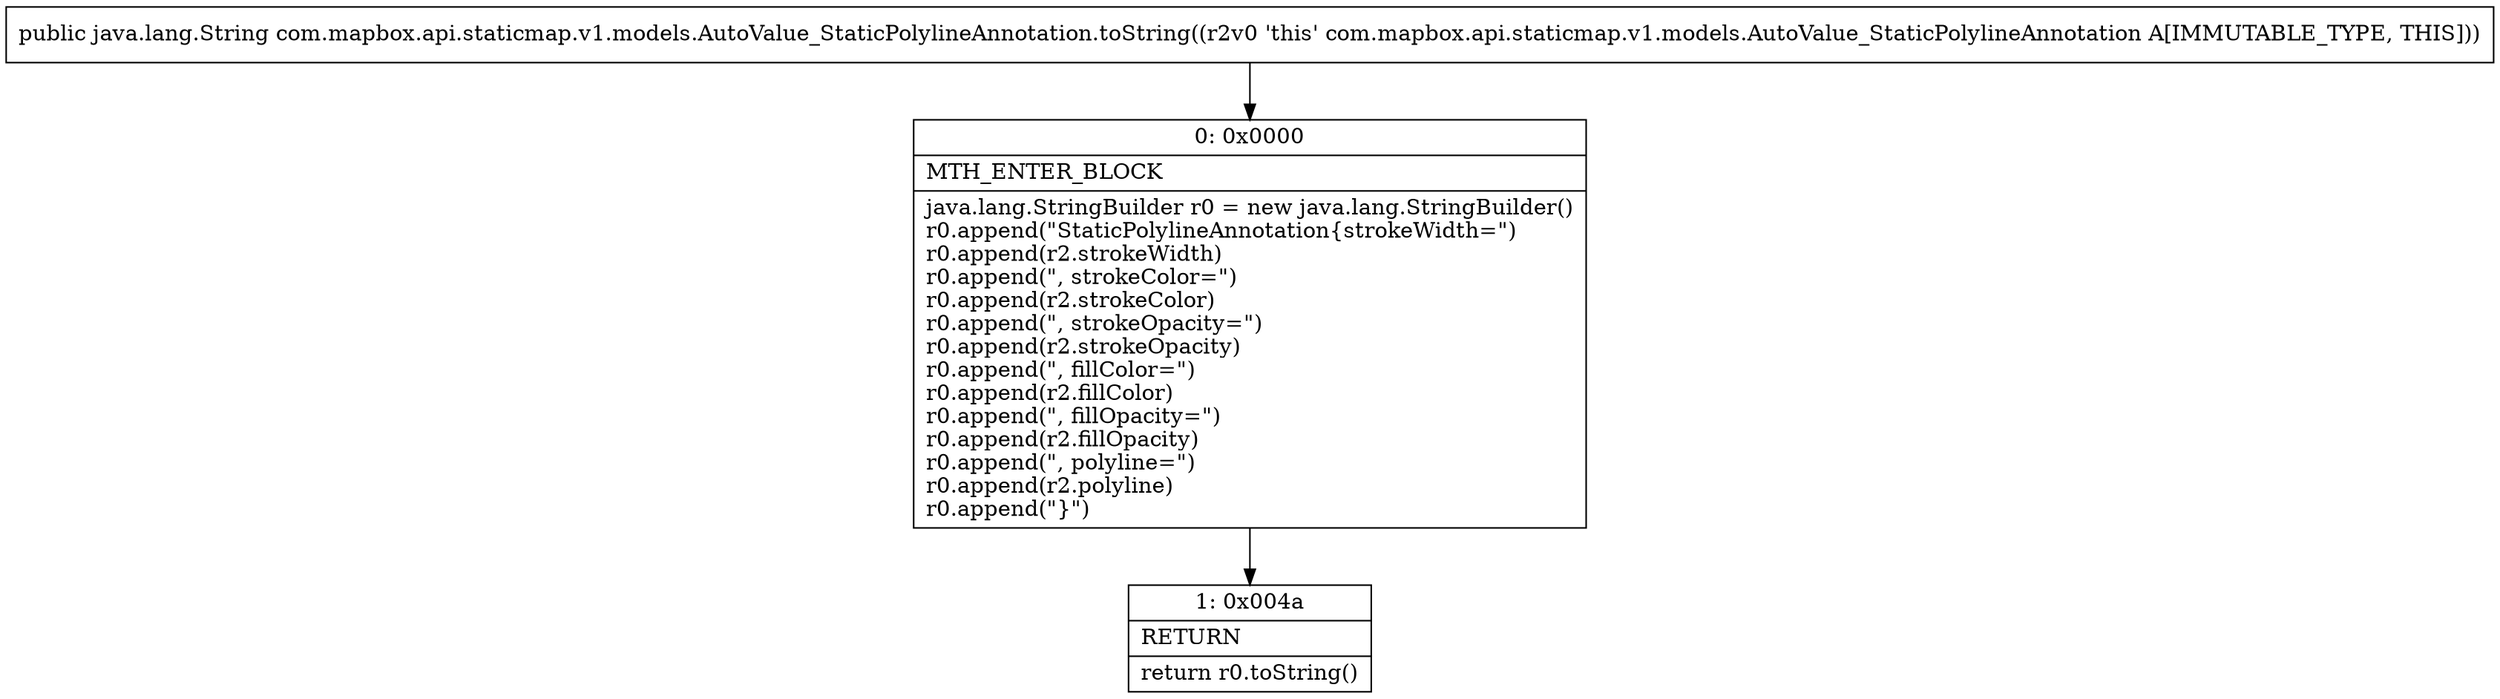 digraph "CFG forcom.mapbox.api.staticmap.v1.models.AutoValue_StaticPolylineAnnotation.toString()Ljava\/lang\/String;" {
Node_0 [shape=record,label="{0\:\ 0x0000|MTH_ENTER_BLOCK\l|java.lang.StringBuilder r0 = new java.lang.StringBuilder()\lr0.append(\"StaticPolylineAnnotation\{strokeWidth=\")\lr0.append(r2.strokeWidth)\lr0.append(\", strokeColor=\")\lr0.append(r2.strokeColor)\lr0.append(\", strokeOpacity=\")\lr0.append(r2.strokeOpacity)\lr0.append(\", fillColor=\")\lr0.append(r2.fillColor)\lr0.append(\", fillOpacity=\")\lr0.append(r2.fillOpacity)\lr0.append(\", polyline=\")\lr0.append(r2.polyline)\lr0.append(\"\}\")\l}"];
Node_1 [shape=record,label="{1\:\ 0x004a|RETURN\l|return r0.toString()\l}"];
MethodNode[shape=record,label="{public java.lang.String com.mapbox.api.staticmap.v1.models.AutoValue_StaticPolylineAnnotation.toString((r2v0 'this' com.mapbox.api.staticmap.v1.models.AutoValue_StaticPolylineAnnotation A[IMMUTABLE_TYPE, THIS])) }"];
MethodNode -> Node_0;
Node_0 -> Node_1;
}

